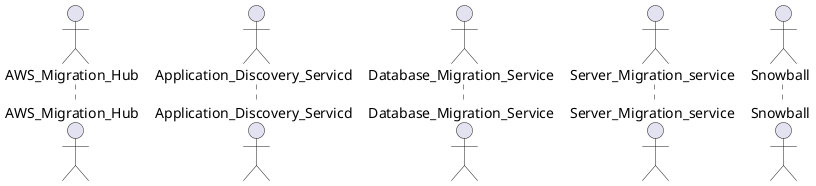 @startuml

actor AWS_Migration_Hub
/'Tracking サービス
Migrate する際に、アプリケーションを トラッキングし、
Migration フレームワーク内の他のサービスと統合する
DB や Server をmigrateする際に、その経緯を可視化
'/

actor Application_Discovery_Servicd
/'自動化ツール？
所持アプリを検知 ＋ 依存関係を検知
例）
SharePointServer を取り扱うとして、
SQL や ドメインコントローラへの依存関係を検知
 * Microsoft の グループウェアやエンタープライズコンテンツ管理の機能を提供するサーバー
'/

actor Database_Migration_Service
/'DB を on premise から AWS に簡単移行'/
actor Server_Migration_service
actor Snowball
@enduml
